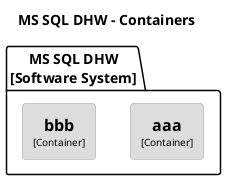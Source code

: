 @startuml(id=MSSQLDHW-Container)
title MS SQL DHW - Containers

skinparam {
  shadowing false
  arrowFontSize 10
  defaultTextAlignment center
  wrapWidth 200
  maxMessageSize 100
}
hide stereotype
top to bottom direction
skinparam rectangle<<6>> {
  BackgroundColor #dddddd
  FontColor #000000
  BorderColor #9A9A9A
}
skinparam rectangle<<9>> {
  BackgroundColor #dddddd
  FontColor #000000
  BorderColor #9A9A9A
}
package "MS SQL DHW\n[Software System]" {
  rectangle "==aaa\n<size:10>[Container]</size>" <<6>> as 6
  rectangle "==bbb\n<size:10>[Container]</size>" <<9>> as 9
}
@enduml